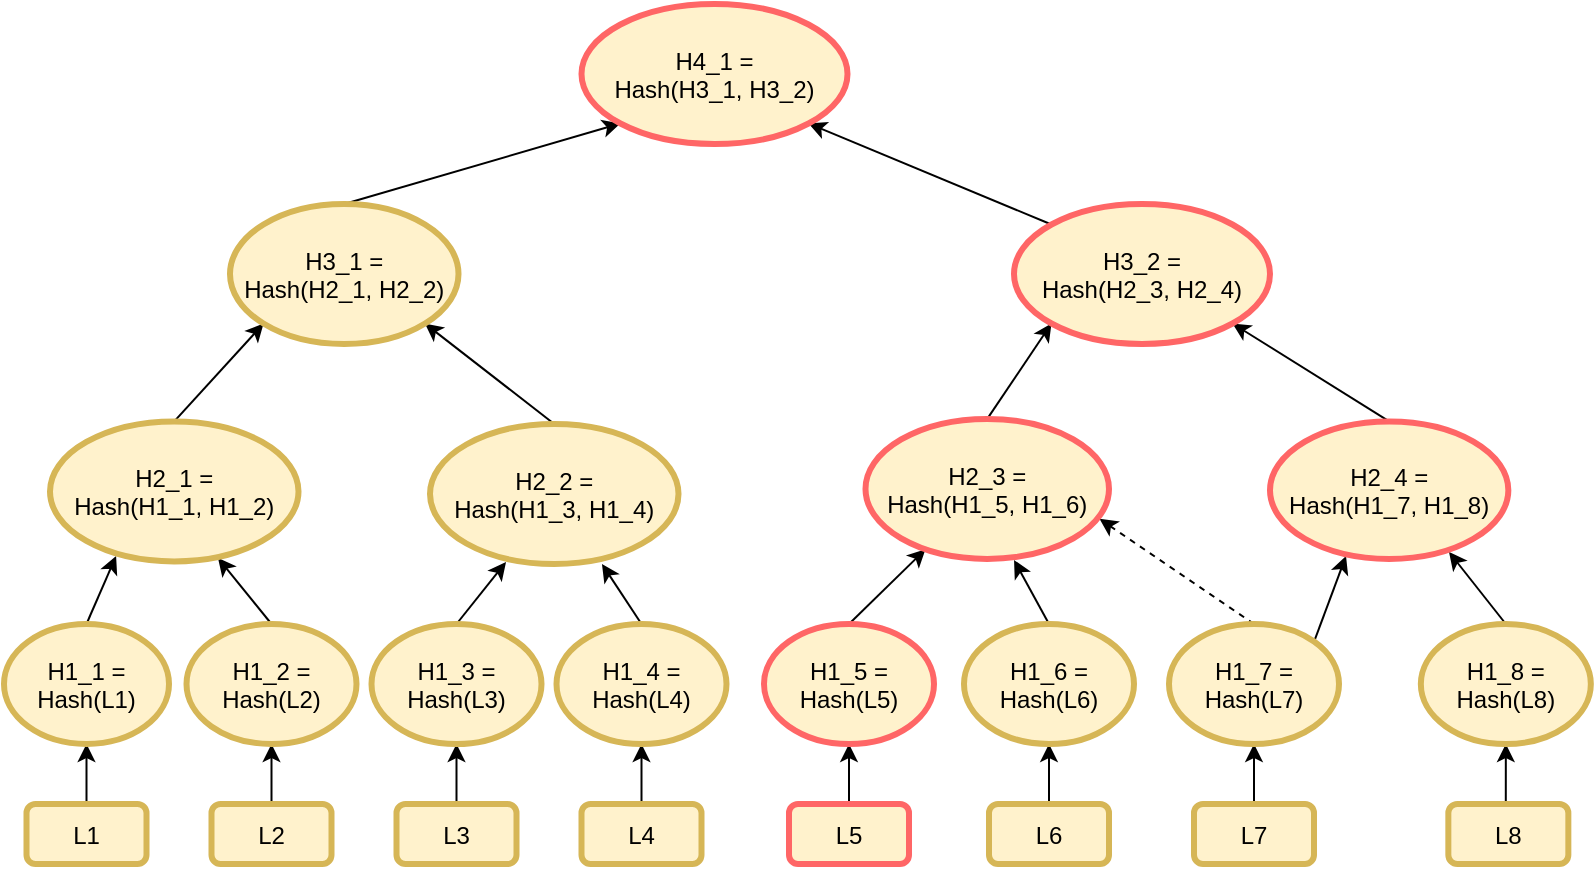 <mxfile version="15.3.7" type="github" pages="3">
  <diagram id="k1nF03zysGhd_CwNFc21" name="Create">
    <mxGraphModel dx="946" dy="1707" grid="1" gridSize="10" guides="1" tooltips="1" connect="1" arrows="1" fold="1" page="1" pageScale="1" pageWidth="827" pageHeight="1169" math="0" shadow="0">
      <root>
        <mxCell id="0" />
        <mxCell id="1" parent="0" />
        <mxCell id="WyS34W7af3J4gwOdOwOQ-30" value="" style="edgeStyle=orthogonalEdgeStyle;rounded=0;orthogonalLoop=1;jettySize=auto;exitX=0.5;exitY=0;exitDx=0;exitDy=0;entryX=0.5;entryY=1;entryDx=0;entryDy=0;" parent="1" source="WyS34W7af3J4gwOdOwOQ-3" target="WyS34W7af3J4gwOdOwOQ-20" edge="1">
          <mxGeometry relative="1" as="geometry" />
        </mxCell>
        <mxCell id="WyS34W7af3J4gwOdOwOQ-3" value="L1" style="rounded=1;fillColor=#fff2cc;strokeColor=#d6b656;strokeWidth=3;" parent="1" vertex="1">
          <mxGeometry x="28.25" y="370" width="60" height="30" as="geometry" />
        </mxCell>
        <mxCell id="WyS34W7af3J4gwOdOwOQ-31" value="" style="edgeStyle=orthogonalEdgeStyle;rounded=0;orthogonalLoop=1;jettySize=auto;exitX=0.5;exitY=0;exitDx=0;exitDy=0;entryX=0.5;entryY=1;entryDx=0;entryDy=0;" parent="1" source="WyS34W7af3J4gwOdOwOQ-4" target="WyS34W7af3J4gwOdOwOQ-21" edge="1">
          <mxGeometry relative="1" as="geometry" />
        </mxCell>
        <mxCell id="WyS34W7af3J4gwOdOwOQ-4" value="L2" style="rounded=1;fillColor=#fff2cc;strokeColor=#d6b656;strokeWidth=3;" parent="1" vertex="1">
          <mxGeometry x="120.75" y="370" width="60" height="30" as="geometry" />
        </mxCell>
        <mxCell id="WyS34W7af3J4gwOdOwOQ-32" value="" style="edgeStyle=orthogonalEdgeStyle;rounded=0;orthogonalLoop=1;jettySize=auto;exitX=0.5;exitY=0;exitDx=0;exitDy=0;entryX=0.5;entryY=1;entryDx=0;entryDy=0;" parent="1" source="WyS34W7af3J4gwOdOwOQ-5" target="WyS34W7af3J4gwOdOwOQ-22" edge="1">
          <mxGeometry relative="1" as="geometry" />
        </mxCell>
        <mxCell id="WyS34W7af3J4gwOdOwOQ-5" value="L3" style="rounded=1;fillColor=#fff2cc;strokeColor=#d6b656;strokeWidth=3;" parent="1" vertex="1">
          <mxGeometry x="213.25" y="370" width="60" height="30" as="geometry" />
        </mxCell>
        <mxCell id="WyS34W7af3J4gwOdOwOQ-33" value="" style="edgeStyle=orthogonalEdgeStyle;rounded=0;orthogonalLoop=1;jettySize=auto;exitX=0.5;exitY=0;exitDx=0;exitDy=0;entryX=0.5;entryY=1;entryDx=0;entryDy=0;" parent="1" source="WyS34W7af3J4gwOdOwOQ-6" target="WyS34W7af3J4gwOdOwOQ-23" edge="1">
          <mxGeometry relative="1" as="geometry" />
        </mxCell>
        <mxCell id="WyS34W7af3J4gwOdOwOQ-6" value="L4" style="rounded=1;fillColor=#fff2cc;strokeColor=#d6b656;strokeWidth=3;" parent="1" vertex="1">
          <mxGeometry x="305.75" y="370" width="60" height="30" as="geometry" />
        </mxCell>
        <mxCell id="WyS34W7af3J4gwOdOwOQ-34" value="" style="edgeStyle=orthogonalEdgeStyle;rounded=0;orthogonalLoop=1;jettySize=auto;exitX=0.5;exitY=0;exitDx=0;exitDy=0;entryX=0.5;entryY=1;entryDx=0;entryDy=0;" parent="1" source="WyS34W7af3J4gwOdOwOQ-7" target="WyS34W7af3J4gwOdOwOQ-24" edge="1">
          <mxGeometry relative="1" as="geometry" />
        </mxCell>
        <mxCell id="WyS34W7af3J4gwOdOwOQ-7" value="L5" style="rounded=1;fillColor=#fff2cc;strokeWidth=3;strokeColor=#FF6666;" parent="1" vertex="1">
          <mxGeometry x="409.5" y="370" width="60" height="30" as="geometry" />
        </mxCell>
        <mxCell id="WyS34W7af3J4gwOdOwOQ-35" value="" style="edgeStyle=orthogonalEdgeStyle;rounded=0;orthogonalLoop=1;jettySize=auto;exitX=0.5;exitY=0;exitDx=0;exitDy=0;entryX=0.5;entryY=1;entryDx=0;entryDy=0;" parent="1" source="WyS34W7af3J4gwOdOwOQ-8" target="WyS34W7af3J4gwOdOwOQ-25" edge="1">
          <mxGeometry relative="1" as="geometry" />
        </mxCell>
        <mxCell id="WyS34W7af3J4gwOdOwOQ-8" value="L6" style="rounded=1;fillColor=#fff2cc;strokeColor=#d6b656;strokeWidth=3;" parent="1" vertex="1">
          <mxGeometry x="509.5" y="370" width="60" height="30" as="geometry" />
        </mxCell>
        <mxCell id="WyS34W7af3J4gwOdOwOQ-36" value="" style="edgeStyle=orthogonalEdgeStyle;rounded=0;orthogonalLoop=1;jettySize=auto;exitX=0.5;exitY=0;exitDx=0;exitDy=0;entryX=0.5;entryY=1;entryDx=0;entryDy=0;" parent="1" source="WyS34W7af3J4gwOdOwOQ-9" target="WyS34W7af3J4gwOdOwOQ-26" edge="1">
          <mxGeometry relative="1" as="geometry" />
        </mxCell>
        <mxCell id="WyS34W7af3J4gwOdOwOQ-9" value="L7" style="rounded=1;fillColor=#fff2cc;strokeColor=#d6b656;strokeWidth=3;" parent="1" vertex="1">
          <mxGeometry x="612" y="370" width="60" height="30" as="geometry" />
        </mxCell>
        <mxCell id="WyS34W7af3J4gwOdOwOQ-37" value="" style="edgeStyle=orthogonalEdgeStyle;rounded=0;orthogonalLoop=1;jettySize=auto;exitX=0.5;exitY=0;exitDx=0;exitDy=0;entryX=0.5;entryY=1;entryDx=0;entryDy=0;" parent="1" source="WyS34W7af3J4gwOdOwOQ-10" target="WyS34W7af3J4gwOdOwOQ-27" edge="1">
          <mxGeometry relative="1" as="geometry" />
        </mxCell>
        <mxCell id="WyS34W7af3J4gwOdOwOQ-10" value="L8" style="rounded=1;fillColor=#fff2cc;strokeColor=#d6b656;strokeWidth=3;" parent="1" vertex="1">
          <mxGeometry x="739.17" y="370" width="60" height="30" as="geometry" />
        </mxCell>
        <mxCell id="WyS34W7af3J4gwOdOwOQ-42" value="" style="rounded=0;orthogonalLoop=1;jettySize=auto;exitX=0.5;exitY=0;exitDx=0;exitDy=0;entryX=0.266;entryY=0.961;entryDx=0;entryDy=0;entryPerimeter=0;" parent="1" source="WyS34W7af3J4gwOdOwOQ-20" target="WyS34W7af3J4gwOdOwOQ-38" edge="1">
          <mxGeometry relative="1" as="geometry">
            <mxPoint x="30" y="260" as="targetPoint" />
          </mxGeometry>
        </mxCell>
        <mxCell id="WyS34W7af3J4gwOdOwOQ-20" value="H1_1 =&#xa;Hash(L1)" style="ellipse;strokeColor=#d6b656;strokeWidth=3;fillColor=#fff2cc;" parent="1" vertex="1">
          <mxGeometry x="17" y="280" width="82.5" height="60" as="geometry" />
        </mxCell>
        <mxCell id="WyS34W7af3J4gwOdOwOQ-43" value="" style="edgeStyle=none;rounded=0;orthogonalLoop=1;jettySize=auto;exitX=0.5;exitY=0;exitDx=0;exitDy=0;entryX=0.676;entryY=0.975;entryDx=0;entryDy=0;entryPerimeter=0;" parent="1" source="WyS34W7af3J4gwOdOwOQ-21" target="WyS34W7af3J4gwOdOwOQ-38" edge="1">
          <mxGeometry relative="1" as="geometry">
            <mxPoint x="120" y="240" as="targetPoint" />
          </mxGeometry>
        </mxCell>
        <mxCell id="WyS34W7af3J4gwOdOwOQ-21" value="H1_2 =&#xa;Hash(L2)" style="ellipse;strokeColor=#d6b656;strokeWidth=3;fillColor=#fff2cc;" parent="1" vertex="1">
          <mxGeometry x="108.25" y="280" width="85" height="60" as="geometry" />
        </mxCell>
        <mxCell id="WyS34W7af3J4gwOdOwOQ-44" value="" style="edgeStyle=none;rounded=0;orthogonalLoop=1;jettySize=auto;exitX=0.5;exitY=0;exitDx=0;exitDy=0;entryX=0.306;entryY=0.986;entryDx=0;entryDy=0;entryPerimeter=0;" parent="1" source="WyS34W7af3J4gwOdOwOQ-22" target="WyS34W7af3J4gwOdOwOQ-39" edge="1">
          <mxGeometry relative="1" as="geometry">
            <mxPoint x="220" y="260" as="targetPoint" />
          </mxGeometry>
        </mxCell>
        <mxCell id="WyS34W7af3J4gwOdOwOQ-22" value="H1_3 =&#xa;Hash(L3)" style="ellipse;strokeColor=#d6b656;strokeWidth=3;fillColor=#fff2cc;" parent="1" vertex="1">
          <mxGeometry x="200.75" y="280" width="85" height="60" as="geometry" />
        </mxCell>
        <mxCell id="WyS34W7af3J4gwOdOwOQ-45" value="" style="edgeStyle=none;rounded=0;orthogonalLoop=1;jettySize=auto;exitX=0.5;exitY=0;exitDx=0;exitDy=0;entryX=0.692;entryY=1;entryDx=0;entryDy=0;entryPerimeter=0;" parent="1" source="WyS34W7af3J4gwOdOwOQ-23" target="WyS34W7af3J4gwOdOwOQ-39" edge="1">
          <mxGeometry relative="1" as="geometry">
            <mxPoint x="370" y="250" as="targetPoint" />
          </mxGeometry>
        </mxCell>
        <mxCell id="WyS34W7af3J4gwOdOwOQ-23" value="H1_4 =&#xa;Hash(L4)" style="ellipse;strokeColor=#d6b656;strokeWidth=3;fillColor=#fff2cc;" parent="1" vertex="1">
          <mxGeometry x="293.25" y="280" width="85" height="60" as="geometry" />
        </mxCell>
        <mxCell id="WyS34W7af3J4gwOdOwOQ-61" value="" style="edgeStyle=none;rounded=0;orthogonalLoop=1;jettySize=auto;exitX=0.5;exitY=0;exitDx=0;exitDy=0;" parent="1" source="WyS34W7af3J4gwOdOwOQ-24" target="WyS34W7af3J4gwOdOwOQ-40" edge="1">
          <mxGeometry relative="1" as="geometry" />
        </mxCell>
        <mxCell id="WyS34W7af3J4gwOdOwOQ-24" value="H1_5 =&#xa;Hash(L5)" style="ellipse;strokeWidth=3;fillColor=#fff2cc;strokeColor=#FF6666;" parent="1" vertex="1">
          <mxGeometry x="397" y="280" width="85" height="60" as="geometry" />
        </mxCell>
        <mxCell id="WyS34W7af3J4gwOdOwOQ-47" value="" style="edgeStyle=none;rounded=0;orthogonalLoop=1;jettySize=auto;exitX=0.5;exitY=0;exitDx=0;exitDy=0;entryX=0.61;entryY=1.008;entryDx=0;entryDy=0;entryPerimeter=0;" parent="1" source="WyS34W7af3J4gwOdOwOQ-25" target="WyS34W7af3J4gwOdOwOQ-40" edge="1">
          <mxGeometry relative="1" as="geometry">
            <mxPoint x="510" y="250" as="targetPoint" />
          </mxGeometry>
        </mxCell>
        <mxCell id="WyS34W7af3J4gwOdOwOQ-25" value="H1_6 =&#xa;Hash(L6)" style="ellipse;strokeColor=#d6b656;strokeWidth=3;fillColor=#fff2cc;" parent="1" vertex="1">
          <mxGeometry x="497" y="280" width="85" height="60" as="geometry" />
        </mxCell>
        <mxCell id="WyS34W7af3J4gwOdOwOQ-48" value="" style="edgeStyle=none;rounded=0;orthogonalLoop=1;jettySize=auto;exitX=0.5;exitY=0;exitDx=0;exitDy=0;dashed=1;entryX=0.961;entryY=0.714;entryDx=0;entryDy=0;entryPerimeter=0;" parent="1" source="WyS34W7af3J4gwOdOwOQ-26" edge="1" target="WyS34W7af3J4gwOdOwOQ-40">
          <mxGeometry relative="1" as="geometry">
            <mxPoint x="569" y="251" as="targetPoint" />
          </mxGeometry>
        </mxCell>
        <mxCell id="WyS34W7af3J4gwOdOwOQ-62" value="" style="edgeStyle=none;rounded=0;orthogonalLoop=1;jettySize=auto;exitX=1;exitY=0;exitDx=0;exitDy=0;entryX=0.319;entryY=0.979;entryDx=0;entryDy=0;entryPerimeter=0;" parent="1" source="WyS34W7af3J4gwOdOwOQ-26" target="WyS34W7af3J4gwOdOwOQ-41" edge="1">
          <mxGeometry relative="1" as="geometry" />
        </mxCell>
        <mxCell id="WyS34W7af3J4gwOdOwOQ-26" value="H1_7 =&#xa;Hash(L7)" style="ellipse;strokeColor=#d6b656;strokeWidth=3;fillColor=#fff2cc;" parent="1" vertex="1">
          <mxGeometry x="599.5" y="280" width="85" height="60" as="geometry" />
        </mxCell>
        <mxCell id="WyS34W7af3J4gwOdOwOQ-49" value="" style="edgeStyle=none;rounded=0;orthogonalLoop=1;jettySize=auto;exitX=0.5;exitY=0;exitDx=0;exitDy=0;entryX=0.751;entryY=0.95;entryDx=0;entryDy=0;entryPerimeter=0;" parent="1" source="WyS34W7af3J4gwOdOwOQ-27" target="WyS34W7af3J4gwOdOwOQ-41" edge="1">
          <mxGeometry relative="1" as="geometry">
            <mxPoint x="720" y="240" as="targetPoint" />
          </mxGeometry>
        </mxCell>
        <mxCell id="WyS34W7af3J4gwOdOwOQ-27" value="H1_8 =&#xa;Hash(L8)" style="ellipse;strokeColor=#d6b656;strokeWidth=3;fillColor=#fff2cc;" parent="1" vertex="1">
          <mxGeometry x="725.42" y="280" width="85" height="60" as="geometry" />
        </mxCell>
        <mxCell id="WyS34W7af3J4gwOdOwOQ-52" value="" style="edgeStyle=none;rounded=0;orthogonalLoop=1;jettySize=auto;exitX=0.5;exitY=0;exitDx=0;exitDy=0;entryX=0;entryY=1;entryDx=0;entryDy=0;" parent="1" source="WyS34W7af3J4gwOdOwOQ-38" target="WyS34W7af3J4gwOdOwOQ-50" edge="1">
          <mxGeometry relative="1" as="geometry" />
        </mxCell>
        <mxCell id="WyS34W7af3J4gwOdOwOQ-38" value="H2_1 =&#xa;Hash(H1_1, H1_2)" style="ellipse;strokeColor=#d6b656;strokeWidth=3;fillColor=#fff2cc;" parent="1" vertex="1">
          <mxGeometry x="40" y="178.72" width="124.25" height="70" as="geometry" />
        </mxCell>
        <mxCell id="WyS34W7af3J4gwOdOwOQ-53" value="" style="edgeStyle=none;rounded=0;orthogonalLoop=1;jettySize=auto;exitX=0.5;exitY=0;exitDx=0;exitDy=0;entryX=1;entryY=1;entryDx=0;entryDy=0;" parent="1" source="WyS34W7af3J4gwOdOwOQ-39" target="WyS34W7af3J4gwOdOwOQ-50" edge="1">
          <mxGeometry relative="1" as="geometry" />
        </mxCell>
        <mxCell id="WyS34W7af3J4gwOdOwOQ-39" value="H2_2 =&#xa;Hash(H1_3, H1_4)" style="ellipse;strokeColor=#d6b656;strokeWidth=3;fillColor=#fff2cc;" parent="1" vertex="1">
          <mxGeometry x="230" y="180" width="124.25" height="70" as="geometry" />
        </mxCell>
        <mxCell id="WyS34W7af3J4gwOdOwOQ-54" value="" style="edgeStyle=none;rounded=0;orthogonalLoop=1;jettySize=auto;exitX=0.5;exitY=0;exitDx=0;exitDy=0;entryX=0;entryY=1;entryDx=0;entryDy=0;" parent="1" source="WyS34W7af3J4gwOdOwOQ-40" target="WyS34W7af3J4gwOdOwOQ-51" edge="1">
          <mxGeometry relative="1" as="geometry" />
        </mxCell>
        <mxCell id="WyS34W7af3J4gwOdOwOQ-40" value="H2_3 =&#xa;Hash(H1_5, H1_6)" style="ellipse;strokeWidth=3;fillColor=#fff2cc;strokeColor=#FF6666;" parent="1" vertex="1">
          <mxGeometry x="447.75" y="177.44" width="121.75" height="70" as="geometry" />
        </mxCell>
        <mxCell id="WyS34W7af3J4gwOdOwOQ-55" value="" style="edgeStyle=none;rounded=0;orthogonalLoop=1;jettySize=auto;exitX=0.5;exitY=0;exitDx=0;exitDy=0;entryX=1;entryY=1;entryDx=0;entryDy=0;" parent="1" source="WyS34W7af3J4gwOdOwOQ-41" target="WyS34W7af3J4gwOdOwOQ-51" edge="1">
          <mxGeometry relative="1" as="geometry">
            <mxPoint x="697" y="190" as="targetPoint" />
          </mxGeometry>
        </mxCell>
        <mxCell id="WyS34W7af3J4gwOdOwOQ-41" value="H2_4 =&#xa;Hash(H1_7, H1_8)" style="ellipse;strokeWidth=3;fillColor=#fff2cc;strokeColor=#FF6666;" parent="1" vertex="1">
          <mxGeometry x="650" y="178.72" width="119.17" height="68.72" as="geometry" />
        </mxCell>
        <mxCell id="WyS34W7af3J4gwOdOwOQ-57" value="" style="edgeStyle=none;rounded=0;orthogonalLoop=1;jettySize=auto;exitX=0.5;exitY=0;exitDx=0;exitDy=0;entryX=0;entryY=1;entryDx=0;entryDy=0;" parent="1" source="WyS34W7af3J4gwOdOwOQ-50" target="WyS34W7af3J4gwOdOwOQ-56" edge="1">
          <mxGeometry relative="1" as="geometry" />
        </mxCell>
        <mxCell id="WyS34W7af3J4gwOdOwOQ-50" value="H3_1 =&#xa;Hash(H2_1, H2_2)" style="ellipse;strokeColor=#d6b656;strokeWidth=3;fillColor=#fff2cc;" parent="1" vertex="1">
          <mxGeometry x="130" y="70" width="114.25" height="70" as="geometry" />
        </mxCell>
        <mxCell id="WyS34W7af3J4gwOdOwOQ-58" value="" style="edgeStyle=none;rounded=0;orthogonalLoop=1;jettySize=auto;exitX=0;exitY=0;exitDx=0;exitDy=0;entryX=1;entryY=1;entryDx=0;entryDy=0;" parent="1" source="WyS34W7af3J4gwOdOwOQ-51" target="WyS34W7af3J4gwOdOwOQ-56" edge="1">
          <mxGeometry relative="1" as="geometry" />
        </mxCell>
        <mxCell id="WyS34W7af3J4gwOdOwOQ-51" value="H3_2 =&#xa;Hash(H2_3, H2_4)" style="ellipse;strokeWidth=3;fillColor=#fff2cc;strokeColor=#FF6666;" parent="1" vertex="1">
          <mxGeometry x="522" y="70" width="128" height="70" as="geometry" />
        </mxCell>
        <mxCell id="WyS34W7af3J4gwOdOwOQ-56" value="H4_1 =&#xa;Hash(H3_1, H3_2)" style="ellipse;strokeWidth=3;fillColor=#fff2cc;strokeColor=#FF6666;" parent="1" vertex="1">
          <mxGeometry x="305.75" y="-30" width="133" height="70" as="geometry" />
        </mxCell>
      </root>
    </mxGraphModel>
  </diagram>
  <diagram id="EKVOqdvxPNdU1rzFcuh7" name="Update">
    <mxGraphModel dx="946" dy="538" grid="1" gridSize="10" guides="1" tooltips="1" connect="1" arrows="1" fold="1" page="1" pageScale="1" pageWidth="827" pageHeight="1169" math="0" shadow="0">
      <root>
        <mxCell id="Wb4yIE2d1NivTpbuQsiC-0" />
        <mxCell id="Wb4yIE2d1NivTpbuQsiC-1" parent="Wb4yIE2d1NivTpbuQsiC-0" />
        <mxCell id="U0yheI_mIUvBaA4ScWsQ-0" value="" style="edgeStyle=orthogonalEdgeStyle;rounded=0;orthogonalLoop=1;jettySize=auto;exitX=0.5;exitY=0;exitDx=0;exitDy=0;entryX=0.5;entryY=1;entryDx=0;entryDy=0;" parent="Wb4yIE2d1NivTpbuQsiC-1" source="U0yheI_mIUvBaA4ScWsQ-1" target="U0yheI_mIUvBaA4ScWsQ-17" edge="1">
          <mxGeometry relative="1" as="geometry" />
        </mxCell>
        <mxCell id="U0yheI_mIUvBaA4ScWsQ-1" value="L1" style="rounded=1;fillColor=#fff2cc;strokeColor=#d6b656;strokeWidth=3;" parent="Wb4yIE2d1NivTpbuQsiC-1" vertex="1">
          <mxGeometry x="28.25" y="370" width="60" height="30" as="geometry" />
        </mxCell>
        <mxCell id="U0yheI_mIUvBaA4ScWsQ-2" value="" style="edgeStyle=orthogonalEdgeStyle;rounded=0;orthogonalLoop=1;jettySize=auto;exitX=0.5;exitY=0;exitDx=0;exitDy=0;entryX=0.5;entryY=1;entryDx=0;entryDy=0;" parent="Wb4yIE2d1NivTpbuQsiC-1" source="U0yheI_mIUvBaA4ScWsQ-3" target="U0yheI_mIUvBaA4ScWsQ-19" edge="1">
          <mxGeometry relative="1" as="geometry" />
        </mxCell>
        <mxCell id="U0yheI_mIUvBaA4ScWsQ-3" value="L2" style="rounded=1;fillColor=#fff2cc;strokeColor=#d6b656;strokeWidth=3;" parent="Wb4yIE2d1NivTpbuQsiC-1" vertex="1">
          <mxGeometry x="120.75" y="370" width="60" height="30" as="geometry" />
        </mxCell>
        <mxCell id="U0yheI_mIUvBaA4ScWsQ-4" value="" style="edgeStyle=orthogonalEdgeStyle;rounded=0;orthogonalLoop=1;jettySize=auto;exitX=0.5;exitY=0;exitDx=0;exitDy=0;entryX=0.5;entryY=1;entryDx=0;entryDy=0;" parent="Wb4yIE2d1NivTpbuQsiC-1" source="U0yheI_mIUvBaA4ScWsQ-5" target="U0yheI_mIUvBaA4ScWsQ-21" edge="1">
          <mxGeometry relative="1" as="geometry" />
        </mxCell>
        <mxCell id="U0yheI_mIUvBaA4ScWsQ-5" value="L3" style="rounded=1;fillColor=#fff2cc;strokeColor=#d6b656;strokeWidth=3;" parent="Wb4yIE2d1NivTpbuQsiC-1" vertex="1">
          <mxGeometry x="213.25" y="370" width="60" height="30" as="geometry" />
        </mxCell>
        <mxCell id="U0yheI_mIUvBaA4ScWsQ-6" value="" style="edgeStyle=orthogonalEdgeStyle;rounded=0;orthogonalLoop=1;jettySize=auto;exitX=0.5;exitY=0;exitDx=0;exitDy=0;entryX=0.5;entryY=1;entryDx=0;entryDy=0;" parent="Wb4yIE2d1NivTpbuQsiC-1" source="U0yheI_mIUvBaA4ScWsQ-7" target="U0yheI_mIUvBaA4ScWsQ-23" edge="1">
          <mxGeometry relative="1" as="geometry" />
        </mxCell>
        <mxCell id="U0yheI_mIUvBaA4ScWsQ-7" value="L4" style="rounded=1;fillColor=#fff2cc;strokeColor=#d6b656;strokeWidth=3;" parent="Wb4yIE2d1NivTpbuQsiC-1" vertex="1">
          <mxGeometry x="305.75" y="370" width="60" height="30" as="geometry" />
        </mxCell>
        <mxCell id="U0yheI_mIUvBaA4ScWsQ-8" value="" style="edgeStyle=orthogonalEdgeStyle;rounded=0;orthogonalLoop=1;jettySize=auto;exitX=0.5;exitY=0;exitDx=0;exitDy=0;entryX=0.5;entryY=1;entryDx=0;entryDy=0;" parent="Wb4yIE2d1NivTpbuQsiC-1" source="U0yheI_mIUvBaA4ScWsQ-9" target="U0yheI_mIUvBaA4ScWsQ-25" edge="1">
          <mxGeometry relative="1" as="geometry" />
        </mxCell>
        <mxCell id="U0yheI_mIUvBaA4ScWsQ-9" value="L5" style="rounded=1;fillColor=#fff2cc;strokeWidth=3;strokeColor=#FF6666;" parent="Wb4yIE2d1NivTpbuQsiC-1" vertex="1">
          <mxGeometry x="409.5" y="370" width="60" height="30" as="geometry" />
        </mxCell>
        <mxCell id="U0yheI_mIUvBaA4ScWsQ-10" value="" style="edgeStyle=orthogonalEdgeStyle;rounded=0;orthogonalLoop=1;jettySize=auto;exitX=0.5;exitY=0;exitDx=0;exitDy=0;entryX=0.5;entryY=1;entryDx=0;entryDy=0;" parent="Wb4yIE2d1NivTpbuQsiC-1" source="U0yheI_mIUvBaA4ScWsQ-11" target="U0yheI_mIUvBaA4ScWsQ-27" edge="1">
          <mxGeometry relative="1" as="geometry" />
        </mxCell>
        <mxCell id="U0yheI_mIUvBaA4ScWsQ-11" value="L6" style="rounded=1;fillColor=#fff2cc;strokeColor=#d6b656;strokeWidth=3;" parent="Wb4yIE2d1NivTpbuQsiC-1" vertex="1">
          <mxGeometry x="509.5" y="370" width="60" height="30" as="geometry" />
        </mxCell>
        <mxCell id="U0yheI_mIUvBaA4ScWsQ-12" value="" style="edgeStyle=orthogonalEdgeStyle;rounded=0;orthogonalLoop=1;jettySize=auto;exitX=0.5;exitY=0;exitDx=0;exitDy=0;entryX=0.5;entryY=1;entryDx=0;entryDy=0;" parent="Wb4yIE2d1NivTpbuQsiC-1" source="U0yheI_mIUvBaA4ScWsQ-13" target="U0yheI_mIUvBaA4ScWsQ-30" edge="1">
          <mxGeometry relative="1" as="geometry" />
        </mxCell>
        <mxCell id="U0yheI_mIUvBaA4ScWsQ-13" value="L7" style="rounded=1;fillColor=#fff2cc;strokeColor=#d6b656;strokeWidth=3;" parent="Wb4yIE2d1NivTpbuQsiC-1" vertex="1">
          <mxGeometry x="612" y="370" width="60" height="30" as="geometry" />
        </mxCell>
        <mxCell id="U0yheI_mIUvBaA4ScWsQ-14" value="" style="edgeStyle=orthogonalEdgeStyle;rounded=0;orthogonalLoop=1;jettySize=auto;exitX=0.5;exitY=0;exitDx=0;exitDy=0;entryX=0.5;entryY=1;entryDx=0;entryDy=0;" parent="Wb4yIE2d1NivTpbuQsiC-1" source="U0yheI_mIUvBaA4ScWsQ-15" target="U0yheI_mIUvBaA4ScWsQ-32" edge="1">
          <mxGeometry relative="1" as="geometry" />
        </mxCell>
        <mxCell id="U0yheI_mIUvBaA4ScWsQ-15" value="L8" style="rounded=1;fillColor=#fff2cc;strokeColor=#d6b656;strokeWidth=3;" parent="Wb4yIE2d1NivTpbuQsiC-1" vertex="1">
          <mxGeometry x="712" y="370" width="60" height="30" as="geometry" />
        </mxCell>
        <mxCell id="U0yheI_mIUvBaA4ScWsQ-16" value="" style="rounded=0;orthogonalLoop=1;jettySize=auto;exitX=0.5;exitY=0;exitDx=0;exitDy=0;entryX=0.21;entryY=0.957;entryDx=0;entryDy=0;entryPerimeter=0;" parent="Wb4yIE2d1NivTpbuQsiC-1" source="U0yheI_mIUvBaA4ScWsQ-17" target="U0yheI_mIUvBaA4ScWsQ-34" edge="1">
          <mxGeometry relative="1" as="geometry" />
        </mxCell>
        <mxCell id="U0yheI_mIUvBaA4ScWsQ-17" value="H1_1 =&#xa;Hash(L1)" style="ellipse;strokeColor=#d6b656;strokeWidth=3;fillColor=#fff2cc;" parent="Wb4yIE2d1NivTpbuQsiC-1" vertex="1">
          <mxGeometry x="17" y="280" width="82.5" height="60" as="geometry" />
        </mxCell>
        <mxCell id="U0yheI_mIUvBaA4ScWsQ-18" value="" style="edgeStyle=none;rounded=0;orthogonalLoop=1;jettySize=auto;exitX=0.5;exitY=0;exitDx=0;exitDy=0;entryX=0.665;entryY=0.986;entryDx=0;entryDy=0;entryPerimeter=0;" parent="Wb4yIE2d1NivTpbuQsiC-1" source="U0yheI_mIUvBaA4ScWsQ-19" target="U0yheI_mIUvBaA4ScWsQ-34" edge="1">
          <mxGeometry relative="1" as="geometry" />
        </mxCell>
        <mxCell id="U0yheI_mIUvBaA4ScWsQ-19" value="H1_2 =&#xa;Hash(L2)" style="ellipse;strokeColor=#d6b656;strokeWidth=3;fillColor=#fff2cc;" parent="Wb4yIE2d1NivTpbuQsiC-1" vertex="1">
          <mxGeometry x="108.25" y="280" width="85" height="60" as="geometry" />
        </mxCell>
        <mxCell id="U0yheI_mIUvBaA4ScWsQ-20" value="" style="edgeStyle=none;rounded=0;orthogonalLoop=1;jettySize=auto;exitX=0.5;exitY=0;exitDx=0;exitDy=0;entryX=0.289;entryY=0.957;entryDx=0;entryDy=0;entryPerimeter=0;" parent="Wb4yIE2d1NivTpbuQsiC-1" source="U0yheI_mIUvBaA4ScWsQ-21" target="U0yheI_mIUvBaA4ScWsQ-36" edge="1">
          <mxGeometry relative="1" as="geometry" />
        </mxCell>
        <mxCell id="U0yheI_mIUvBaA4ScWsQ-21" value="H1_3 =&#xa;Hash(L3)" style="ellipse;strokeColor=#d6b656;strokeWidth=3;fillColor=#fff2cc;" parent="Wb4yIE2d1NivTpbuQsiC-1" vertex="1">
          <mxGeometry x="200.75" y="280" width="85" height="60" as="geometry" />
        </mxCell>
        <mxCell id="U0yheI_mIUvBaA4ScWsQ-22" value="" style="edgeStyle=none;rounded=0;orthogonalLoop=1;jettySize=auto;exitX=0.5;exitY=0;exitDx=0;exitDy=0;entryX=0.753;entryY=0.957;entryDx=0;entryDy=0;entryPerimeter=0;" parent="Wb4yIE2d1NivTpbuQsiC-1" source="U0yheI_mIUvBaA4ScWsQ-23" target="U0yheI_mIUvBaA4ScWsQ-36" edge="1">
          <mxGeometry relative="1" as="geometry">
            <mxPoint x="300" y="270" as="targetPoint" />
          </mxGeometry>
        </mxCell>
        <mxCell id="U0yheI_mIUvBaA4ScWsQ-23" value="H1_4 =&#xa;Hash(L4)" style="ellipse;strokeColor=#d6b656;strokeWidth=3;fillColor=#fff2cc;" parent="Wb4yIE2d1NivTpbuQsiC-1" vertex="1">
          <mxGeometry x="293.25" y="280" width="85" height="60" as="geometry" />
        </mxCell>
        <mxCell id="U0yheI_mIUvBaA4ScWsQ-24" value="" style="edgeStyle=none;rounded=0;orthogonalLoop=1;jettySize=auto;exitX=0.5;exitY=0;exitDx=0;exitDy=0;entryX=0.261;entryY=0.986;entryDx=0;entryDy=0;entryPerimeter=0;" parent="Wb4yIE2d1NivTpbuQsiC-1" source="U0yheI_mIUvBaA4ScWsQ-25" target="U0yheI_mIUvBaA4ScWsQ-38" edge="1">
          <mxGeometry relative="1" as="geometry" />
        </mxCell>
        <mxCell id="U0yheI_mIUvBaA4ScWsQ-25" value="H1_5 =&#xa;Hash(L5)" style="ellipse;strokeWidth=3;fillColor=#fff2cc;strokeColor=#FF6666;" parent="Wb4yIE2d1NivTpbuQsiC-1" vertex="1">
          <mxGeometry x="397" y="280" width="85" height="60" as="geometry" />
        </mxCell>
        <mxCell id="U0yheI_mIUvBaA4ScWsQ-26" value="" style="edgeStyle=none;rounded=0;orthogonalLoop=1;jettySize=auto;exitX=0.5;exitY=0;exitDx=0;exitDy=0;entryX=0.718;entryY=0.986;entryDx=0;entryDy=0;entryPerimeter=0;" parent="Wb4yIE2d1NivTpbuQsiC-1" source="U0yheI_mIUvBaA4ScWsQ-27" target="U0yheI_mIUvBaA4ScWsQ-38" edge="1">
          <mxGeometry relative="1" as="geometry" />
        </mxCell>
        <mxCell id="U0yheI_mIUvBaA4ScWsQ-27" value="H1_6 =&#xa;Hash(L6)" style="ellipse;strokeColor=#d6b656;strokeWidth=3;fillColor=#fff2cc;" parent="Wb4yIE2d1NivTpbuQsiC-1" vertex="1">
          <mxGeometry x="497" y="280" width="85" height="60" as="geometry" />
        </mxCell>
        <mxCell id="U0yheI_mIUvBaA4ScWsQ-29" value="" style="edgeStyle=none;rounded=0;orthogonalLoop=1;jettySize=auto;entryX=0.292;entryY=0.971;entryDx=0;entryDy=0;entryPerimeter=0;" parent="Wb4yIE2d1NivTpbuQsiC-1" target="U0yheI_mIUvBaA4ScWsQ-40" edge="1">
          <mxGeometry relative="1" as="geometry">
            <mxPoint x="642" y="280" as="sourcePoint" />
          </mxGeometry>
        </mxCell>
        <mxCell id="U0yheI_mIUvBaA4ScWsQ-30" value="H1_7 =&#xa;Hash(L7)" style="ellipse;strokeColor=#d6b656;strokeWidth=3;fillColor=#fff2cc;" parent="Wb4yIE2d1NivTpbuQsiC-1" vertex="1">
          <mxGeometry x="599.5" y="280" width="85" height="60" as="geometry" />
        </mxCell>
        <mxCell id="U0yheI_mIUvBaA4ScWsQ-31" value="" style="edgeStyle=none;rounded=0;orthogonalLoop=1;jettySize=auto;exitX=0.5;exitY=0;exitDx=0;exitDy=0;entryX=0.708;entryY=0.957;entryDx=0;entryDy=0;entryPerimeter=0;" parent="Wb4yIE2d1NivTpbuQsiC-1" source="U0yheI_mIUvBaA4ScWsQ-32" target="U0yheI_mIUvBaA4ScWsQ-40" edge="1">
          <mxGeometry relative="1" as="geometry" />
        </mxCell>
        <mxCell id="U0yheI_mIUvBaA4ScWsQ-32" value="H1_8 =&#xa;Hash(L8)" style="ellipse;strokeColor=#d6b656;strokeWidth=3;fillColor=#fff2cc;" parent="Wb4yIE2d1NivTpbuQsiC-1" vertex="1">
          <mxGeometry x="699.5" y="280" width="85" height="60" as="geometry" />
        </mxCell>
        <mxCell id="U0yheI_mIUvBaA4ScWsQ-33" value="" style="edgeStyle=none;rounded=0;orthogonalLoop=1;jettySize=auto;exitX=0.5;exitY=0;exitDx=0;exitDy=0;entryX=0;entryY=1;entryDx=0;entryDy=0;" parent="Wb4yIE2d1NivTpbuQsiC-1" source="U0yheI_mIUvBaA4ScWsQ-34" target="U0yheI_mIUvBaA4ScWsQ-42" edge="1">
          <mxGeometry relative="1" as="geometry" />
        </mxCell>
        <mxCell id="U0yheI_mIUvBaA4ScWsQ-34" value="H2_1 =&#xa;Hash(H1_1, H1_2)" style="ellipse;strokeColor=#d6b656;strokeWidth=3;fillColor=#fff2cc;" parent="Wb4yIE2d1NivTpbuQsiC-1" vertex="1">
          <mxGeometry x="50" y="190" width="114.25" height="70" as="geometry" />
        </mxCell>
        <mxCell id="U0yheI_mIUvBaA4ScWsQ-35" value="" style="edgeStyle=none;rounded=0;orthogonalLoop=1;jettySize=auto;exitX=0.5;exitY=0;exitDx=0;exitDy=0;entryX=1;entryY=1;entryDx=0;entryDy=0;" parent="Wb4yIE2d1NivTpbuQsiC-1" source="U0yheI_mIUvBaA4ScWsQ-36" target="U0yheI_mIUvBaA4ScWsQ-42" edge="1">
          <mxGeometry relative="1" as="geometry" />
        </mxCell>
        <mxCell id="U0yheI_mIUvBaA4ScWsQ-36" value="H2_2 =&#xa;Hash(H1_3, H1_4)" style="ellipse;strokeColor=#d6b656;strokeWidth=3;fillColor=#fff2cc;" parent="Wb4yIE2d1NivTpbuQsiC-1" vertex="1">
          <mxGeometry x="230" y="190" width="114.25" height="70" as="geometry" />
        </mxCell>
        <mxCell id="U0yheI_mIUvBaA4ScWsQ-37" value="" style="edgeStyle=none;rounded=0;orthogonalLoop=1;jettySize=auto;exitX=0.5;exitY=0;exitDx=0;exitDy=0;entryX=0;entryY=1;entryDx=0;entryDy=0;" parent="Wb4yIE2d1NivTpbuQsiC-1" source="U0yheI_mIUvBaA4ScWsQ-38" target="U0yheI_mIUvBaA4ScWsQ-44" edge="1">
          <mxGeometry relative="1" as="geometry" />
        </mxCell>
        <mxCell id="U0yheI_mIUvBaA4ScWsQ-38" value="H2_3 =&#xa;Hash(H1_5, H1_6)" style="ellipse;strokeWidth=3;fillColor=#fff2cc;strokeColor=#FF6666;" parent="Wb4yIE2d1NivTpbuQsiC-1" vertex="1">
          <mxGeometry x="429.5" y="190" width="120.5" height="70" as="geometry" />
        </mxCell>
        <mxCell id="U0yheI_mIUvBaA4ScWsQ-39" value="" style="edgeStyle=none;rounded=0;orthogonalLoop=1;jettySize=auto;exitX=0.5;exitY=0;exitDx=0;exitDy=0;entryX=1;entryY=1;entryDx=0;entryDy=0;" parent="Wb4yIE2d1NivTpbuQsiC-1" source="U0yheI_mIUvBaA4ScWsQ-40" target="U0yheI_mIUvBaA4ScWsQ-44" edge="1">
          <mxGeometry relative="1" as="geometry">
            <mxPoint x="697" y="190" as="targetPoint" />
          </mxGeometry>
        </mxCell>
        <mxCell id="U0yheI_mIUvBaA4ScWsQ-40" value="H2_4 =&#xa;Hash(H1_7, H1_8)" style="ellipse;strokeWidth=3;fillColor=#fff2cc;strokeColor=#d6b656;" parent="Wb4yIE2d1NivTpbuQsiC-1" vertex="1">
          <mxGeometry x="630" y="190" width="120" height="70" as="geometry" />
        </mxCell>
        <mxCell id="U0yheI_mIUvBaA4ScWsQ-41" value="" style="edgeStyle=none;rounded=0;orthogonalLoop=1;jettySize=auto;exitX=0.5;exitY=0;exitDx=0;exitDy=0;entryX=0;entryY=1;entryDx=0;entryDy=0;" parent="Wb4yIE2d1NivTpbuQsiC-1" source="U0yheI_mIUvBaA4ScWsQ-42" target="U0yheI_mIUvBaA4ScWsQ-45" edge="1">
          <mxGeometry relative="1" as="geometry" />
        </mxCell>
        <mxCell id="U0yheI_mIUvBaA4ScWsQ-42" value="H3_1 =&#xa;Hash(H2_1, H2_2)" style="ellipse;strokeColor=#d6b656;strokeWidth=3;fillColor=#fff2cc;" parent="Wb4yIE2d1NivTpbuQsiC-1" vertex="1">
          <mxGeometry x="140" y="100" width="114.25" height="70" as="geometry" />
        </mxCell>
        <mxCell id="U0yheI_mIUvBaA4ScWsQ-43" value="" style="edgeStyle=none;rounded=0;orthogonalLoop=1;jettySize=auto;exitX=0;exitY=0;exitDx=0;exitDy=0;entryX=1;entryY=1;entryDx=0;entryDy=0;" parent="Wb4yIE2d1NivTpbuQsiC-1" source="U0yheI_mIUvBaA4ScWsQ-44" target="U0yheI_mIUvBaA4ScWsQ-45" edge="1">
          <mxGeometry relative="1" as="geometry" />
        </mxCell>
        <mxCell id="U0yheI_mIUvBaA4ScWsQ-44" value="H3_2 =&#xa;Hash(H2_3, H2_4)" style="ellipse;strokeWidth=3;fillColor=#fff2cc;strokeColor=#FF6666;" parent="Wb4yIE2d1NivTpbuQsiC-1" vertex="1">
          <mxGeometry x="530" y="100" width="120" height="70" as="geometry" />
        </mxCell>
        <mxCell id="U0yheI_mIUvBaA4ScWsQ-45" value="H4_1 =&#xa;Hash(H3_1, H3_2)" style="ellipse;strokeWidth=3;fillColor=#fff2cc;strokeColor=#FF6666;" parent="Wb4yIE2d1NivTpbuQsiC-1" vertex="1">
          <mxGeometry x="330" y="10" width="120" height="70" as="geometry" />
        </mxCell>
      </root>
    </mxGraphModel>
  </diagram>
  <diagram id="rPqzLxhIoH-ud8u4xm7z" name="Delete">
    <mxGraphModel dx="946" dy="538" grid="1" gridSize="10" guides="1" tooltips="1" connect="1" arrows="1" fold="1" page="1" pageScale="1" pageWidth="827" pageHeight="1169" math="0" shadow="0">
      <root>
        <mxCell id="YxgZHzmAjiqWRgQqq1Xk-0" />
        <mxCell id="YxgZHzmAjiqWRgQqq1Xk-1" parent="YxgZHzmAjiqWRgQqq1Xk-0" />
        <mxCell id="YxgZHzmAjiqWRgQqq1Xk-2" value="" style="edgeStyle=orthogonalEdgeStyle;rounded=0;orthogonalLoop=1;jettySize=auto;exitX=0.5;exitY=0;exitDx=0;exitDy=0;entryX=0.5;entryY=1;entryDx=0;entryDy=0;" parent="YxgZHzmAjiqWRgQqq1Xk-1" source="YxgZHzmAjiqWRgQqq1Xk-3" target="YxgZHzmAjiqWRgQqq1Xk-19" edge="1">
          <mxGeometry relative="1" as="geometry" />
        </mxCell>
        <mxCell id="YxgZHzmAjiqWRgQqq1Xk-3" value="L1" style="rounded=1;fillColor=#fff2cc;strokeColor=#d6b656;strokeWidth=3;" parent="YxgZHzmAjiqWRgQqq1Xk-1" vertex="1">
          <mxGeometry x="28.25" y="370" width="60" height="30" as="geometry" />
        </mxCell>
        <mxCell id="YxgZHzmAjiqWRgQqq1Xk-4" value="" style="edgeStyle=orthogonalEdgeStyle;rounded=0;orthogonalLoop=1;jettySize=auto;exitX=0.5;exitY=0;exitDx=0;exitDy=0;entryX=0.5;entryY=1;entryDx=0;entryDy=0;" parent="YxgZHzmAjiqWRgQqq1Xk-1" source="YxgZHzmAjiqWRgQqq1Xk-5" target="YxgZHzmAjiqWRgQqq1Xk-21" edge="1">
          <mxGeometry relative="1" as="geometry" />
        </mxCell>
        <mxCell id="YxgZHzmAjiqWRgQqq1Xk-5" value="L2" style="rounded=1;fillColor=#fff2cc;strokeColor=#d6b656;strokeWidth=3;" parent="YxgZHzmAjiqWRgQqq1Xk-1" vertex="1">
          <mxGeometry x="120.75" y="370" width="60" height="30" as="geometry" />
        </mxCell>
        <mxCell id="YxgZHzmAjiqWRgQqq1Xk-6" value="" style="edgeStyle=orthogonalEdgeStyle;rounded=0;orthogonalLoop=1;jettySize=auto;exitX=0.5;exitY=0;exitDx=0;exitDy=0;entryX=0.5;entryY=1;entryDx=0;entryDy=0;" parent="YxgZHzmAjiqWRgQqq1Xk-1" source="YxgZHzmAjiqWRgQqq1Xk-7" target="YxgZHzmAjiqWRgQqq1Xk-23" edge="1">
          <mxGeometry relative="1" as="geometry" />
        </mxCell>
        <mxCell id="YxgZHzmAjiqWRgQqq1Xk-7" value="L3" style="rounded=1;fillColor=#fff2cc;strokeColor=#d6b656;strokeWidth=3;" parent="YxgZHzmAjiqWRgQqq1Xk-1" vertex="1">
          <mxGeometry x="213.25" y="370" width="60" height="30" as="geometry" />
        </mxCell>
        <mxCell id="YxgZHzmAjiqWRgQqq1Xk-8" value="" style="edgeStyle=orthogonalEdgeStyle;rounded=0;orthogonalLoop=1;jettySize=auto;exitX=0.5;exitY=0;exitDx=0;exitDy=0;entryX=0.5;entryY=1;entryDx=0;entryDy=0;" parent="YxgZHzmAjiqWRgQqq1Xk-1" source="YxgZHzmAjiqWRgQqq1Xk-9" target="YxgZHzmAjiqWRgQqq1Xk-25" edge="1">
          <mxGeometry relative="1" as="geometry" />
        </mxCell>
        <mxCell id="YxgZHzmAjiqWRgQqq1Xk-9" value="L4" style="rounded=1;fillColor=#fff2cc;strokeColor=#d6b656;strokeWidth=3;" parent="YxgZHzmAjiqWRgQqq1Xk-1" vertex="1">
          <mxGeometry x="305.75" y="370" width="60" height="30" as="geometry" />
        </mxCell>
        <mxCell id="YxgZHzmAjiqWRgQqq1Xk-10" value="" style="edgeStyle=orthogonalEdgeStyle;rounded=0;orthogonalLoop=1;jettySize=auto;exitX=0.5;exitY=0;exitDx=0;exitDy=0;entryX=0.5;entryY=1;entryDx=0;entryDy=0;" parent="YxgZHzmAjiqWRgQqq1Xk-1" source="YxgZHzmAjiqWRgQqq1Xk-11" target="YxgZHzmAjiqWRgQqq1Xk-27" edge="1">
          <mxGeometry relative="1" as="geometry" />
        </mxCell>
        <mxCell id="YxgZHzmAjiqWRgQqq1Xk-11" value="L5" style="rounded=1;fillColor=#fff2cc;strokeWidth=3;strokeColor=#d6b656;" parent="YxgZHzmAjiqWRgQqq1Xk-1" vertex="1">
          <mxGeometry x="409.5" y="370" width="60" height="30" as="geometry" />
        </mxCell>
        <mxCell id="YxgZHzmAjiqWRgQqq1Xk-12" value="" style="edgeStyle=orthogonalEdgeStyle;rounded=0;orthogonalLoop=1;jettySize=auto;exitX=0.5;exitY=0;exitDx=0;exitDy=0;entryX=0.5;entryY=1;entryDx=0;entryDy=0;" parent="YxgZHzmAjiqWRgQqq1Xk-1" source="YxgZHzmAjiqWRgQqq1Xk-13" target="YxgZHzmAjiqWRgQqq1Xk-29" edge="1">
          <mxGeometry relative="1" as="geometry" />
        </mxCell>
        <mxCell id="YxgZHzmAjiqWRgQqq1Xk-13" value="L6" style="rounded=1;fillColor=#fff2cc;strokeColor=#d6b656;strokeWidth=3;" parent="YxgZHzmAjiqWRgQqq1Xk-1" vertex="1">
          <mxGeometry x="509.5" y="370" width="60" height="30" as="geometry" />
        </mxCell>
        <mxCell id="YxgZHzmAjiqWRgQqq1Xk-14" value="" style="edgeStyle=orthogonalEdgeStyle;rounded=0;orthogonalLoop=1;jettySize=auto;exitX=0.5;exitY=0;exitDx=0;exitDy=0;entryX=0.5;entryY=1;entryDx=0;entryDy=0;" parent="YxgZHzmAjiqWRgQqq1Xk-1" source="YxgZHzmAjiqWRgQqq1Xk-15" target="YxgZHzmAjiqWRgQqq1Xk-31" edge="1">
          <mxGeometry relative="1" as="geometry" />
        </mxCell>
        <mxCell id="YxgZHzmAjiqWRgQqq1Xk-15" value="L7" style="rounded=1;fillColor=#fff2cc;strokeColor=#d6b656;strokeWidth=3;" parent="YxgZHzmAjiqWRgQqq1Xk-1" vertex="1">
          <mxGeometry x="612" y="370" width="60" height="30" as="geometry" />
        </mxCell>
        <mxCell id="YxgZHzmAjiqWRgQqq1Xk-16" value="" style="edgeStyle=orthogonalEdgeStyle;rounded=0;orthogonalLoop=1;jettySize=auto;exitX=0.5;exitY=0;exitDx=0;exitDy=0;entryX=0.5;entryY=1;entryDx=0;entryDy=0;" parent="YxgZHzmAjiqWRgQqq1Xk-1" source="YxgZHzmAjiqWRgQqq1Xk-17" target="YxgZHzmAjiqWRgQqq1Xk-33" edge="1">
          <mxGeometry relative="1" as="geometry" />
        </mxCell>
        <mxCell id="YxgZHzmAjiqWRgQqq1Xk-17" value="L8" style="rounded=1;fillColor=#fff2cc;strokeColor=#d6b656;strokeWidth=3;" parent="YxgZHzmAjiqWRgQqq1Xk-1" vertex="1">
          <mxGeometry x="709.5" y="370" width="60" height="30" as="geometry" />
        </mxCell>
        <mxCell id="YxgZHzmAjiqWRgQqq1Xk-18" value="" style="rounded=0;orthogonalLoop=1;jettySize=auto;exitX=0.5;exitY=0;exitDx=0;exitDy=0;entryX=0.335;entryY=0.971;entryDx=0;entryDy=0;entryPerimeter=0;" parent="YxgZHzmAjiqWRgQqq1Xk-1" source="YxgZHzmAjiqWRgQqq1Xk-19" target="YxgZHzmAjiqWRgQqq1Xk-35" edge="1">
          <mxGeometry relative="1" as="geometry" />
        </mxCell>
        <mxCell id="YxgZHzmAjiqWRgQqq1Xk-19" value="H1_1 =&#xa;Hash(L1)" style="ellipse;strokeColor=#d6b656;strokeWidth=3;fillColor=#fff2cc;" parent="YxgZHzmAjiqWRgQqq1Xk-1" vertex="1">
          <mxGeometry x="17" y="280" width="82.5" height="60" as="geometry" />
        </mxCell>
        <mxCell id="YxgZHzmAjiqWRgQqq1Xk-20" value="" style="edgeStyle=none;rounded=0;orthogonalLoop=1;jettySize=auto;exitX=0.5;exitY=0;exitDx=0;exitDy=0;entryX=0.752;entryY=0.943;entryDx=0;entryDy=0;entryPerimeter=0;" parent="YxgZHzmAjiqWRgQqq1Xk-1" source="YxgZHzmAjiqWRgQqq1Xk-21" target="YxgZHzmAjiqWRgQqq1Xk-35" edge="1">
          <mxGeometry relative="1" as="geometry" />
        </mxCell>
        <mxCell id="YxgZHzmAjiqWRgQqq1Xk-21" value="H1_2 =&#xa;Hash(L2)" style="ellipse;strokeColor=#d6b656;strokeWidth=3;fillColor=#fff2cc;" parent="YxgZHzmAjiqWRgQqq1Xk-1" vertex="1">
          <mxGeometry x="108.25" y="280" width="85" height="60" as="geometry" />
        </mxCell>
        <mxCell id="YxgZHzmAjiqWRgQqq1Xk-22" value="" style="edgeStyle=none;rounded=0;orthogonalLoop=1;jettySize=auto;exitX=0.5;exitY=0;exitDx=0;exitDy=0;entryX=0.333;entryY=0.986;entryDx=0;entryDy=0;entryPerimeter=0;" parent="YxgZHzmAjiqWRgQqq1Xk-1" source="YxgZHzmAjiqWRgQqq1Xk-23" target="YxgZHzmAjiqWRgQqq1Xk-37" edge="1">
          <mxGeometry relative="1" as="geometry" />
        </mxCell>
        <mxCell id="YxgZHzmAjiqWRgQqq1Xk-23" value="H1_3 =&#xa;Hash(L3)" style="ellipse;strokeColor=#d6b656;strokeWidth=3;fillColor=#fff2cc;" parent="YxgZHzmAjiqWRgQqq1Xk-1" vertex="1">
          <mxGeometry x="200.75" y="280" width="85" height="60" as="geometry" />
        </mxCell>
        <mxCell id="YxgZHzmAjiqWRgQqq1Xk-24" value="" style="edgeStyle=none;rounded=0;orthogonalLoop=1;jettySize=auto;exitX=0.5;exitY=0;exitDx=0;exitDy=0;entryX=0.692;entryY=0.971;entryDx=0;entryDy=0;entryPerimeter=0;" parent="YxgZHzmAjiqWRgQqq1Xk-1" source="YxgZHzmAjiqWRgQqq1Xk-25" target="YxgZHzmAjiqWRgQqq1Xk-37" edge="1">
          <mxGeometry relative="1" as="geometry" />
        </mxCell>
        <mxCell id="YxgZHzmAjiqWRgQqq1Xk-25" value="H1_4 =&#xa;Hash(L4)" style="ellipse;strokeColor=#d6b656;strokeWidth=3;fillColor=#fff2cc;" parent="YxgZHzmAjiqWRgQqq1Xk-1" vertex="1">
          <mxGeometry x="293.25" y="280" width="85" height="60" as="geometry" />
        </mxCell>
        <mxCell id="YxgZHzmAjiqWRgQqq1Xk-26" value="" style="edgeStyle=none;rounded=0;orthogonalLoop=1;jettySize=auto;exitX=0.5;exitY=0;exitDx=0;exitDy=0;entryX=0;entryY=1;entryDx=0;entryDy=0;dashed=1;" parent="YxgZHzmAjiqWRgQqq1Xk-1" source="YxgZHzmAjiqWRgQqq1Xk-27" target="YxgZHzmAjiqWRgQqq1Xk-39" edge="1">
          <mxGeometry relative="1" as="geometry" />
        </mxCell>
        <mxCell id="YxgZHzmAjiqWRgQqq1Xk-27" value="H1_5 =&#xa;Hash(L5)" style="ellipse;strokeWidth=3;fillColor=#fff2cc;strokeColor=#d6b656;" parent="YxgZHzmAjiqWRgQqq1Xk-1" vertex="1">
          <mxGeometry x="397" y="280" width="85" height="60" as="geometry" />
        </mxCell>
        <mxCell id="YxgZHzmAjiqWRgQqq1Xk-28" value="" style="edgeStyle=none;rounded=0;orthogonalLoop=1;jettySize=auto;exitX=0.5;exitY=0;exitDx=0;exitDy=0;entryX=0.5;entryY=1;entryDx=0;entryDy=0;" parent="YxgZHzmAjiqWRgQqq1Xk-1" source="YxgZHzmAjiqWRgQqq1Xk-29" target="YxgZHzmAjiqWRgQqq1Xk-39" edge="1">
          <mxGeometry relative="1" as="geometry" />
        </mxCell>
        <mxCell id="YxgZHzmAjiqWRgQqq1Xk-29" value="H1_6 =&#xa;Hash(L6)" style="ellipse;strokeColor=#d6b656;strokeWidth=3;fillColor=#fff2cc;" parent="YxgZHzmAjiqWRgQqq1Xk-1" vertex="1">
          <mxGeometry x="497" y="280" width="85" height="60" as="geometry" />
        </mxCell>
        <mxCell id="YxgZHzmAjiqWRgQqq1Xk-30" value="" style="edgeStyle=none;rounded=0;orthogonalLoop=1;jettySize=auto;entryX=0;entryY=1;entryDx=0;entryDy=0;dashed=1;" parent="YxgZHzmAjiqWRgQqq1Xk-1" target="YxgZHzmAjiqWRgQqq1Xk-41" edge="1">
          <mxGeometry relative="1" as="geometry">
            <mxPoint x="642" y="280" as="sourcePoint" />
          </mxGeometry>
        </mxCell>
        <mxCell id="L_WM9c2VR_vckki1tdwL-0" value="" style="rounded=0;orthogonalLoop=1;jettySize=auto;exitX=0;exitY=0;exitDx=0;exitDy=0;entryX=1;entryY=1;entryDx=0;entryDy=0;" parent="YxgZHzmAjiqWRgQqq1Xk-1" source="YxgZHzmAjiqWRgQqq1Xk-31" target="YxgZHzmAjiqWRgQqq1Xk-39" edge="1">
          <mxGeometry relative="1" as="geometry" />
        </mxCell>
        <mxCell id="YxgZHzmAjiqWRgQqq1Xk-31" value="H1_7 =&#xa;Hash(L7)" style="ellipse;strokeColor=#d6b656;strokeWidth=3;fillColor=#fff2cc;" parent="YxgZHzmAjiqWRgQqq1Xk-1" vertex="1">
          <mxGeometry x="599.5" y="280" width="85" height="60" as="geometry" />
        </mxCell>
        <mxCell id="YxgZHzmAjiqWRgQqq1Xk-32" value="" style="edgeStyle=none;rounded=0;orthogonalLoop=1;jettySize=auto;exitX=0.5;exitY=0;exitDx=0;exitDy=0;entryX=0.729;entryY=1;entryDx=0;entryDy=0;entryPerimeter=0;" parent="YxgZHzmAjiqWRgQqq1Xk-1" source="YxgZHzmAjiqWRgQqq1Xk-33" target="YxgZHzmAjiqWRgQqq1Xk-41" edge="1">
          <mxGeometry relative="1" as="geometry" />
        </mxCell>
        <mxCell id="YxgZHzmAjiqWRgQqq1Xk-33" value="H1_8 =&#xa;Hash(L8)" style="ellipse;strokeColor=#d6b656;strokeWidth=3;fillColor=#fff2cc;" parent="YxgZHzmAjiqWRgQqq1Xk-1" vertex="1">
          <mxGeometry x="697" y="280" width="85" height="60" as="geometry" />
        </mxCell>
        <mxCell id="YxgZHzmAjiqWRgQqq1Xk-34" value="" style="edgeStyle=none;rounded=0;orthogonalLoop=1;jettySize=auto;exitX=0.5;exitY=0;exitDx=0;exitDy=0;entryX=0;entryY=1;entryDx=0;entryDy=0;" parent="YxgZHzmAjiqWRgQqq1Xk-1" source="YxgZHzmAjiqWRgQqq1Xk-35" target="YxgZHzmAjiqWRgQqq1Xk-43" edge="1">
          <mxGeometry relative="1" as="geometry" />
        </mxCell>
        <mxCell id="YxgZHzmAjiqWRgQqq1Xk-35" value="H2_1 =&#xa;Hash(H1_1, H1_2)" style="ellipse;strokeColor=#d6b656;strokeWidth=3;fillColor=#fff2cc;" parent="YxgZHzmAjiqWRgQqq1Xk-1" vertex="1">
          <mxGeometry x="35.75" y="190" width="120" height="70" as="geometry" />
        </mxCell>
        <mxCell id="YxgZHzmAjiqWRgQqq1Xk-36" value="" style="edgeStyle=none;rounded=0;orthogonalLoop=1;jettySize=auto;exitX=0.5;exitY=0;exitDx=0;exitDy=0;entryX=1;entryY=1;entryDx=0;entryDy=0;" parent="YxgZHzmAjiqWRgQqq1Xk-1" source="YxgZHzmAjiqWRgQqq1Xk-37" target="YxgZHzmAjiqWRgQqq1Xk-43" edge="1">
          <mxGeometry relative="1" as="geometry" />
        </mxCell>
        <mxCell id="YxgZHzmAjiqWRgQqq1Xk-37" value="H2_2 =&#xa;Hash(H1_3, H1_4)" style="ellipse;strokeColor=#d6b656;strokeWidth=3;fillColor=#fff2cc;" parent="YxgZHzmAjiqWRgQqq1Xk-1" vertex="1">
          <mxGeometry x="230" y="190" width="120" height="70" as="geometry" />
        </mxCell>
        <mxCell id="YxgZHzmAjiqWRgQqq1Xk-38" value="" style="edgeStyle=none;rounded=0;orthogonalLoop=1;jettySize=auto;exitX=0.5;exitY=0;exitDx=0;exitDy=0;entryX=0;entryY=1;entryDx=0;entryDy=0;" parent="YxgZHzmAjiqWRgQqq1Xk-1" source="YxgZHzmAjiqWRgQqq1Xk-39" target="YxgZHzmAjiqWRgQqq1Xk-45" edge="1">
          <mxGeometry relative="1" as="geometry" />
        </mxCell>
        <mxCell id="YxgZHzmAjiqWRgQqq1Xk-39" value="H2_3 =&#xa;Hash(H1_5, H1_6)" style="ellipse;strokeWidth=3;fillColor=#fff2cc;strokeColor=#FF6666;" parent="YxgZHzmAjiqWRgQqq1Xk-1" vertex="1">
          <mxGeometry x="449.5" y="190" width="120" height="70" as="geometry" />
        </mxCell>
        <mxCell id="YxgZHzmAjiqWRgQqq1Xk-40" value="" style="edgeStyle=none;rounded=0;orthogonalLoop=1;jettySize=auto;exitX=0.5;exitY=0;exitDx=0;exitDy=0;entryX=1;entryY=1;entryDx=0;entryDy=0;" parent="YxgZHzmAjiqWRgQqq1Xk-1" source="YxgZHzmAjiqWRgQqq1Xk-41" target="YxgZHzmAjiqWRgQqq1Xk-45" edge="1">
          <mxGeometry relative="1" as="geometry">
            <mxPoint x="697" y="190" as="targetPoint" />
          </mxGeometry>
        </mxCell>
        <mxCell id="YxgZHzmAjiqWRgQqq1Xk-41" value="H2_4 =&#xa;Hash(H1_7, H1_8)" style="ellipse;strokeWidth=3;fillColor=#fff2cc;strokeColor=#FF6666;" parent="YxgZHzmAjiqWRgQqq1Xk-1" vertex="1">
          <mxGeometry x="630" y="190" width="120" height="70" as="geometry" />
        </mxCell>
        <mxCell id="YxgZHzmAjiqWRgQqq1Xk-42" value="" style="edgeStyle=none;rounded=0;orthogonalLoop=1;jettySize=auto;exitX=0.5;exitY=0;exitDx=0;exitDy=0;entryX=0;entryY=1;entryDx=0;entryDy=0;" parent="YxgZHzmAjiqWRgQqq1Xk-1" source="YxgZHzmAjiqWRgQqq1Xk-43" target="YxgZHzmAjiqWRgQqq1Xk-46" edge="1">
          <mxGeometry relative="1" as="geometry" />
        </mxCell>
        <mxCell id="YxgZHzmAjiqWRgQqq1Xk-43" value="H3_1 =&#xa;Hash(H2_1, H2_2)" style="ellipse;strokeColor=#d6b656;strokeWidth=3;fillColor=#fff2cc;" parent="YxgZHzmAjiqWRgQqq1Xk-1" vertex="1">
          <mxGeometry x="130" y="100" width="120" height="70" as="geometry" />
        </mxCell>
        <mxCell id="YxgZHzmAjiqWRgQqq1Xk-44" value="" style="edgeStyle=none;rounded=0;orthogonalLoop=1;jettySize=auto;exitX=0;exitY=0;exitDx=0;exitDy=0;entryX=1;entryY=1;entryDx=0;entryDy=0;" parent="YxgZHzmAjiqWRgQqq1Xk-1" source="YxgZHzmAjiqWRgQqq1Xk-45" target="YxgZHzmAjiqWRgQqq1Xk-46" edge="1">
          <mxGeometry relative="1" as="geometry" />
        </mxCell>
        <mxCell id="YxgZHzmAjiqWRgQqq1Xk-45" value="H3_2 =&#xa;Hash(H2_3, H2_4)" style="ellipse;strokeWidth=3;fillColor=#fff2cc;strokeColor=#FF6666;" parent="YxgZHzmAjiqWRgQqq1Xk-1" vertex="1">
          <mxGeometry x="540" y="100" width="120" height="70" as="geometry" />
        </mxCell>
        <mxCell id="YxgZHzmAjiqWRgQqq1Xk-46" value="H4_1 =&#xa;Hash(H3_1, H3_2)" style="ellipse;strokeWidth=3;fillColor=#fff2cc;strokeColor=#FF6666;" parent="YxgZHzmAjiqWRgQqq1Xk-1" vertex="1">
          <mxGeometry x="340" y="10" width="120" height="70" as="geometry" />
        </mxCell>
        <mxCell id="bkpCFaXenFEgVXtUss_j-1" value="" style="shape=umlDestroy;strokeWidth=3;strokeColor=#FF6666;" parent="YxgZHzmAjiqWRgQqq1Xk-1" vertex="1">
          <mxGeometry x="403.5" y="360" width="66" height="50" as="geometry" />
        </mxCell>
        <mxCell id="bkpCFaXenFEgVXtUss_j-2" value="" style="shape=umlDestroy;strokeWidth=3;strokeColor=#FF6666;" parent="YxgZHzmAjiqWRgQqq1Xk-1" vertex="1">
          <mxGeometry x="406.5" y="280" width="66" height="50" as="geometry" />
        </mxCell>
      </root>
    </mxGraphModel>
  </diagram>
</mxfile>
